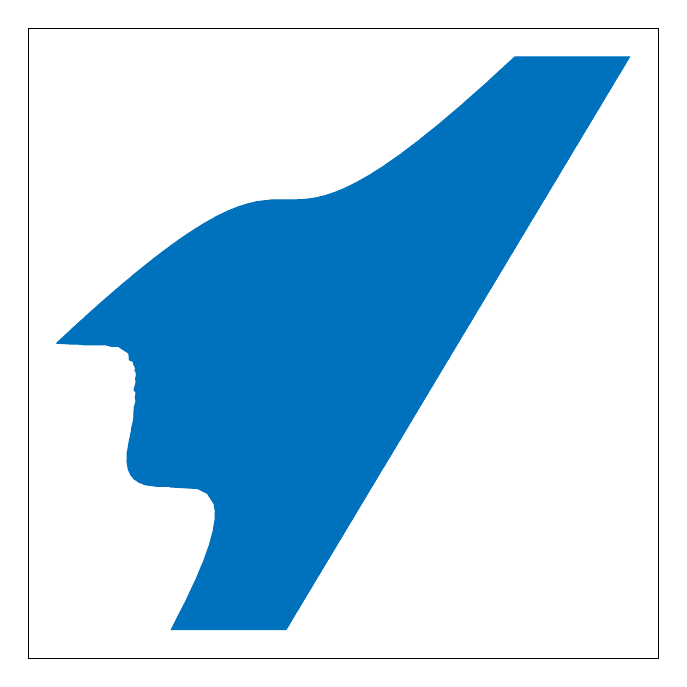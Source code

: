 % This file was created by matlab2tikz.
%
\definecolor{mycolor1}{rgb}{0.0,0.447,0.741}%
%
\begin{tikzpicture}
\footnotesize

\begin{axis}[%
width=8cm,
height=8cm,
at={(0in,0in)},
scale only axis,
xmin=-0.5,
xmax=10.5,
xtick={\empty},
ymin=-0.4,
ymax=8.4,
ytick={\empty},
axis background/.style={fill=white}
]

\addplot[area legend, draw=mycolor1, fill=mycolor1, forget plot]
table[row sep=crcr] {%
x	y\\
7.534	7.659\\
8	8\\
10	8\\
9.824	7.761\\
9.812	7.75\\
9.636	7.511\\
9.625	7.5\\
9.449	7.261\\
9.438	7.25\\
9.261	7.011\\
9.25	7\\
9.074	6.761\\
9.062	6.75\\
8.886	6.511\\
8.875	6.5\\
8.699	6.261\\
8.688	6.25\\
8.511	6.011\\
8.5	6\\
8.324	5.761\\
8.312	5.75\\
8.136	5.511\\
8.125	5.5\\
7.949	5.261\\
7.938	5.25\\
7.761	5.011\\
7.75	5\\
7.574	4.761\\
7.562	4.75\\
7.386	4.511\\
7.375	4.5\\
7.199	4.261\\
7.188	4.25\\
7.105	4.136\\
7.094	4.125\\
7.011	4.011\\
7.0	4.0\\
6.918	3.886\\
6.907	3.876\\
6.825	3.762\\
6.814	3.752\\
6.731	3.638\\
6.721	3.627\\
6.638	3.514\\
6.628	3.503\\
6.545	3.389\\
6.535	3.379\\
6.452	3.265\\
6.442	3.255\\
6.359	3.141\\
6.349	3.13\\
6.266	3.016\\
6.256	3.006\\
6.173	2.892\\
6.163	2.882\\
6.08	2.768\\
6.07	2.757\\
5.987	2.643\\
5.977	2.633\\
5.894	2.519\\
5.884	2.509\\
5.801	2.395\\
5.791	2.385\\
5.708	2.271\\
5.69	2.253\\
5.514	2.014\\
5.503	2.003\\
5.327	1.764\\
5.316	1.753\\
5.14	1.515\\
5.129	1.504\\
4.953	1.265\\
4.942	1.254\\
4.766	1.016\\
4.755	1.004\\
4.578	0.766\\
4.567	0.755\\
4.391	0.516\\
4.38	0.505\\
4.204	0.267\\
4.193	0.256\\
4.017	0.017\\
4	0\\
2	0\\
2.216	0.341\\
2.238	0.371\\
2.4	0.65\\
2.417	0.674\\
2.544	0.919\\
2.557	0.938\\
2.649	1.149\\
2.659	1.164\\
2.719	1.344\\
2.726	1.355\\
2.756	1.506\\
2.762	1.515\\
2.765	1.64\\
2.769	1.646\\
2.747	1.747\\
2.749	1.751\\
2.639	1.889\\
2.643	1.895\\
2.466	1.966\\
2.467	1.969\\
1.991	1.991\\
1.995	1.998\\
1.915	1.999\\
1.749	1.999\\
1.525	2.025\\
1.528	2.03\\
1.433	2.058\\
1.434	2.059\\
1.352	2.102\\
1.353	2.103\\
1.288	2.163\\
1.289	2.166\\
1.244	2.244\\
1.246	2.249\\
1.224	2.349\\
1.228	2.357\\
1.23	2.48\\
1.237	2.499\\
1.266	2.641\\
1.285	2.703\\
1.288	2.725\\
1.304	2.777\\
1.305	2.805\\
1.328	2.881\\
1.33	2.893\\
1.332	2.897\\
1.344	2.957\\
1.35	3.1\\
1.38	3.179\\
1.381	3.186\\
1.382	3.192\\
1.369	3.244\\
1.386	3.309\\
1.348	3.348\\
1.385	3.458\\
1.375	3.5\\
1.389	3.556\\
1.38	3.611\\
1.364	3.614\\
1.376	3.65\\
1.376	3.651\\
1.338	3.713\\
1.335	3.743\\
1.266	3.766\\
1.258	3.86\\
1.252	3.863\\
1.241	3.866\\
1.241	3.869\\
1.159	3.909\\
1.075	3.955\\
0.955	3.955\\
0.854	3.977\\
0.477	3.977\\
0.364	3.988\\
0.238	3.988\\
0	4\\
0.012	4.012\\
0.124	4.093\\
0.135	4.104\\
0.245	4.182\\
0.255	4.193\\
0.362	4.269\\
0.373	4.279\\
0.477	4.352\\
0.488	4.363\\
0.59	4.434\\
0.6	4.443\\
0.699	4.512\\
0.709	4.521\\
0.806	4.588\\
0.815	4.597\\
0.91	4.66\\
0.919	4.669\\
1.012	4.731\\
1.021	4.739\\
1.111	4.799\\
1.121	4.808\\
1.304	4.928\\
1.311	4.936\\
1.485	5.048\\
1.492	5.054\\
1.657	5.157\\
1.664	5.164\\
1.821	5.258\\
1.827	5.264\\
1.976	5.351\\
1.981	5.356\\
2.123	5.436\\
2.128	5.441\\
2.263	5.513\\
2.267	5.517\\
2.395	5.582\\
2.399	5.586\\
2.52	5.645\\
2.523	5.648\\
2.639	5.701\\
2.642	5.704\\
2.751	5.751\\
2.758	5.758\\
2.96	5.835\\
2.964	5.839\\
3.147	5.897\\
3.15	5.9\\
3.316	5.941\\
3.318	5.943\\
3.47	5.971\\
3.475	5.975\\
3.751	6.001\\
3.923	6.001\\
4.002	6.002\\
4.158	6.002\\
4.254	6.004\\
4.388	6.013\\
4.389	6.014\\
4.531	6.031\\
4.532	6.032\\
4.686	6.061\\
4.688	6.062\\
4.856	6.106\\
4.857	6.107\\
5.043	6.168\\
5.045	6.17\\
5.25	6.25\\
5.253	6.253\\
5.481	6.356\\
5.485	6.36\\
5.738	6.488\\
5.744	6.494\\
6.025	6.65\\
6.031	6.656\\
6.344	6.844\\
6.351	6.851\\
6.698	7.073\\
6.706	7.081\\
7.09	7.34\\
7.1	7.35\\
7.523	7.648\\
7.534	7.659\\
}--cycle;
\end{axis}
\end{tikzpicture}%